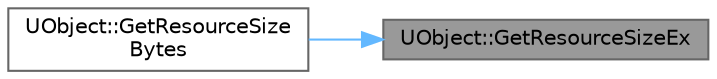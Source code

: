 digraph "UObject::GetResourceSizeEx"
{
 // INTERACTIVE_SVG=YES
 // LATEX_PDF_SIZE
  bgcolor="transparent";
  edge [fontname=Helvetica,fontsize=10,labelfontname=Helvetica,labelfontsize=10];
  node [fontname=Helvetica,fontsize=10,shape=box,height=0.2,width=0.4];
  rankdir="RL";
  Node1 [id="Node000001",label="UObject::GetResourceSizeEx",height=0.2,width=0.4,color="gray40", fillcolor="grey60", style="filled", fontcolor="black",tooltip="Get the size of the object/resource for use in memory tools or to display to artists/LDs in the Edito..."];
  Node1 -> Node2 [id="edge1_Node000001_Node000002",dir="back",color="steelblue1",style="solid",tooltip=" "];
  Node2 [id="Node000002",label="UObject::GetResourceSize\lBytes",height=0.2,width=0.4,color="grey40", fillcolor="white", style="filled",URL="$df/def/classUObject.html#a0610fa87404be61adea75cd2f03c56ca",tooltip="Get the size of the object/resource for use in memory tools or to display to artists/LDs in the Edito..."];
}
